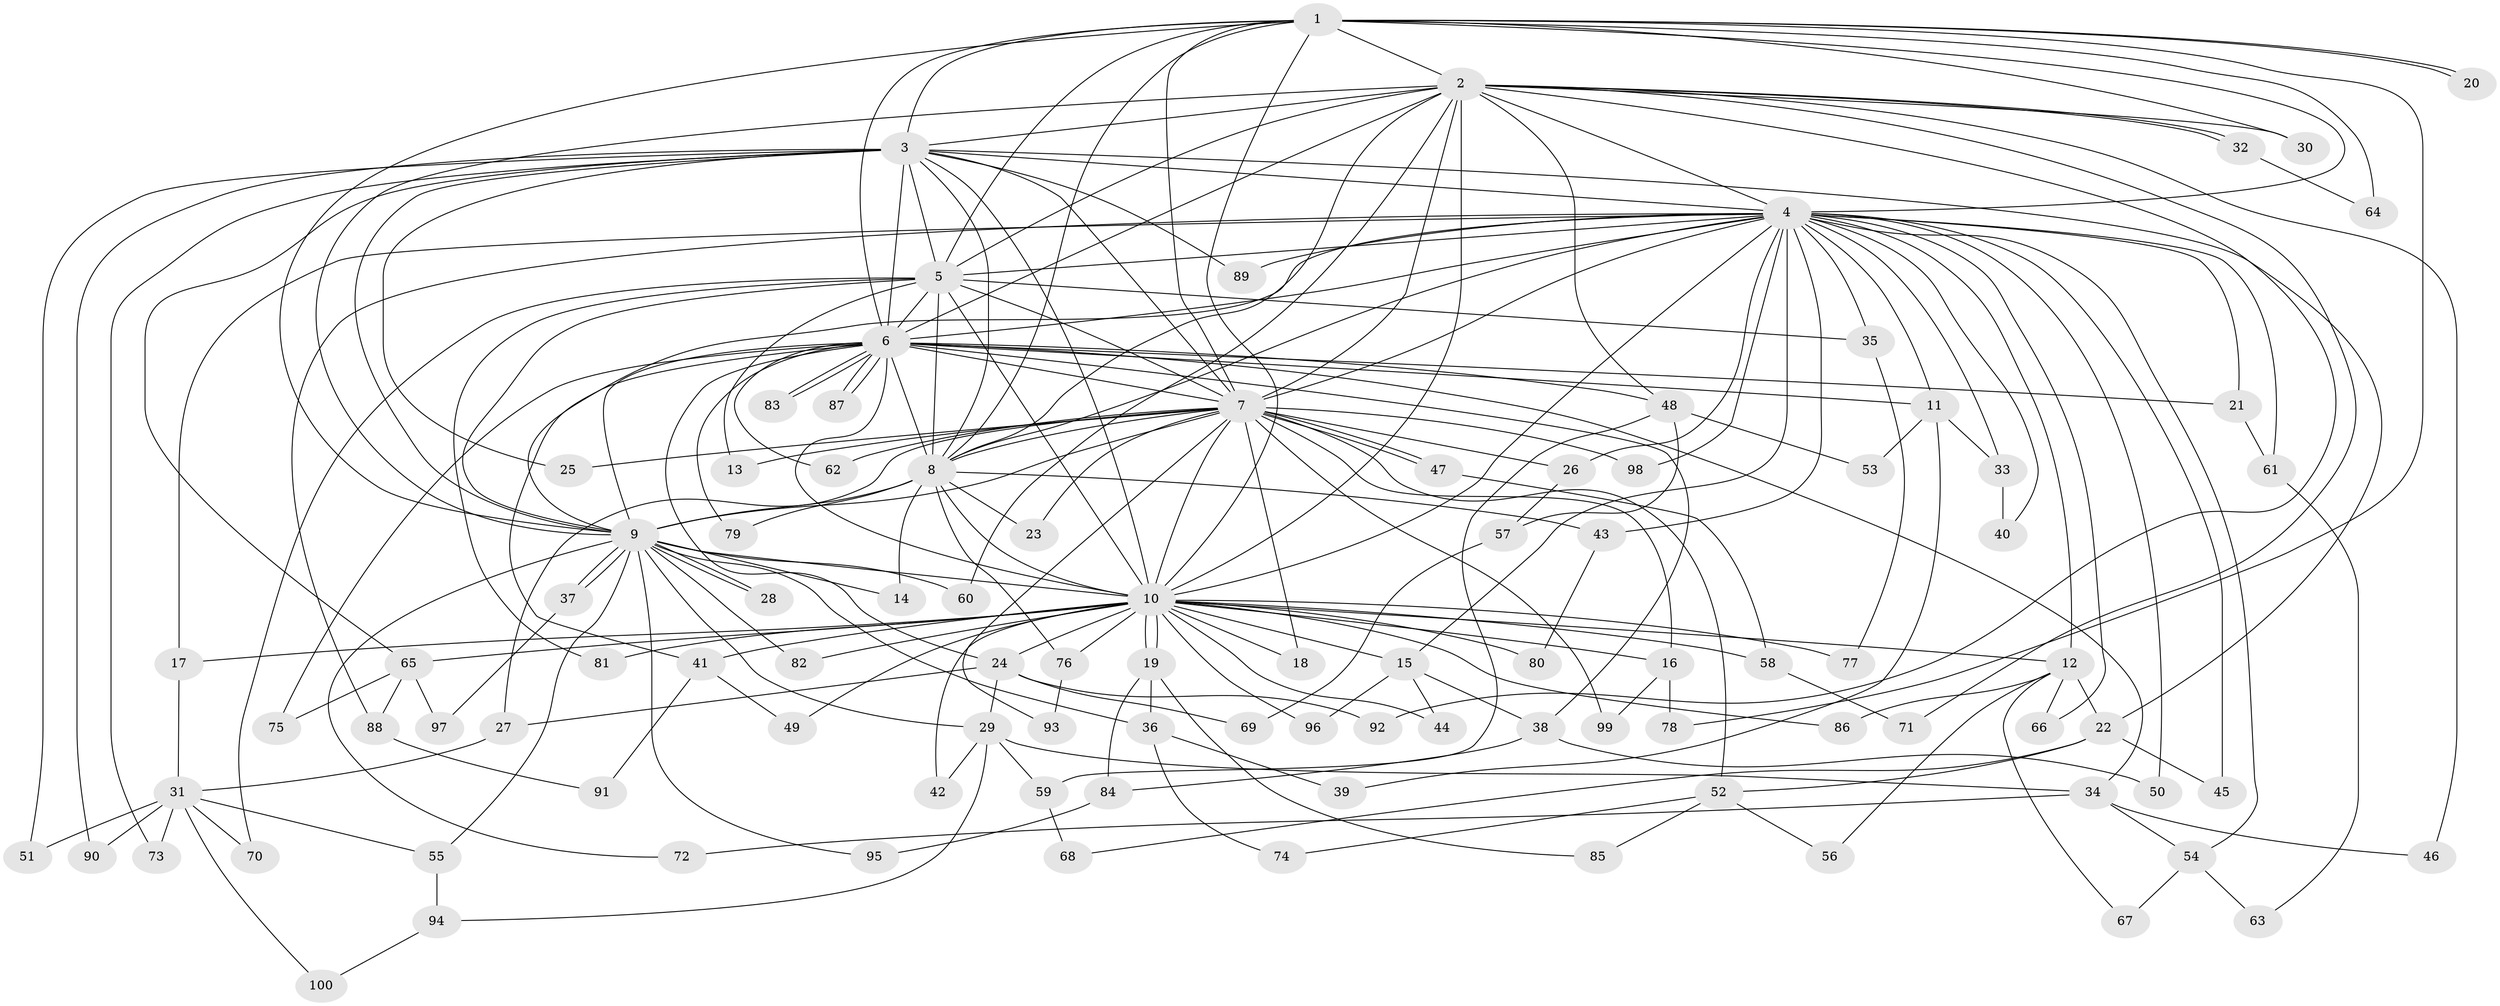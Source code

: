 // Generated by graph-tools (version 1.1) at 2025/11/02/21/25 10:11:07]
// undirected, 100 vertices, 225 edges
graph export_dot {
graph [start="1"]
  node [color=gray90,style=filled];
  1;
  2;
  3;
  4;
  5;
  6;
  7;
  8;
  9;
  10;
  11;
  12;
  13;
  14;
  15;
  16;
  17;
  18;
  19;
  20;
  21;
  22;
  23;
  24;
  25;
  26;
  27;
  28;
  29;
  30;
  31;
  32;
  33;
  34;
  35;
  36;
  37;
  38;
  39;
  40;
  41;
  42;
  43;
  44;
  45;
  46;
  47;
  48;
  49;
  50;
  51;
  52;
  53;
  54;
  55;
  56;
  57;
  58;
  59;
  60;
  61;
  62;
  63;
  64;
  65;
  66;
  67;
  68;
  69;
  70;
  71;
  72;
  73;
  74;
  75;
  76;
  77;
  78;
  79;
  80;
  81;
  82;
  83;
  84;
  85;
  86;
  87;
  88;
  89;
  90;
  91;
  92;
  93;
  94;
  95;
  96;
  97;
  98;
  99;
  100;
  1 -- 2;
  1 -- 3;
  1 -- 4;
  1 -- 5;
  1 -- 6;
  1 -- 7;
  1 -- 8;
  1 -- 9;
  1 -- 10;
  1 -- 20;
  1 -- 20;
  1 -- 30;
  1 -- 64;
  1 -- 78;
  2 -- 3;
  2 -- 4;
  2 -- 5;
  2 -- 6;
  2 -- 7;
  2 -- 8;
  2 -- 9;
  2 -- 10;
  2 -- 30;
  2 -- 32;
  2 -- 32;
  2 -- 46;
  2 -- 48;
  2 -- 60;
  2 -- 71;
  2 -- 92;
  3 -- 4;
  3 -- 5;
  3 -- 6;
  3 -- 7;
  3 -- 8;
  3 -- 9;
  3 -- 10;
  3 -- 22;
  3 -- 25;
  3 -- 51;
  3 -- 65;
  3 -- 73;
  3 -- 89;
  3 -- 90;
  4 -- 5;
  4 -- 6;
  4 -- 7;
  4 -- 8;
  4 -- 9;
  4 -- 10;
  4 -- 11;
  4 -- 12;
  4 -- 15;
  4 -- 17;
  4 -- 21;
  4 -- 26;
  4 -- 33;
  4 -- 35;
  4 -- 40;
  4 -- 43;
  4 -- 45;
  4 -- 50;
  4 -- 54;
  4 -- 61;
  4 -- 66;
  4 -- 88;
  4 -- 89;
  4 -- 98;
  5 -- 6;
  5 -- 7;
  5 -- 8;
  5 -- 9;
  5 -- 10;
  5 -- 13;
  5 -- 35;
  5 -- 70;
  5 -- 81;
  6 -- 7;
  6 -- 8;
  6 -- 9;
  6 -- 10;
  6 -- 11;
  6 -- 21;
  6 -- 24;
  6 -- 34;
  6 -- 38;
  6 -- 41;
  6 -- 48;
  6 -- 62;
  6 -- 75;
  6 -- 79;
  6 -- 83;
  6 -- 83;
  6 -- 87;
  6 -- 87;
  7 -- 8;
  7 -- 9;
  7 -- 10;
  7 -- 13;
  7 -- 16;
  7 -- 18;
  7 -- 23;
  7 -- 25;
  7 -- 26;
  7 -- 27;
  7 -- 47;
  7 -- 47;
  7 -- 52;
  7 -- 62;
  7 -- 93;
  7 -- 98;
  7 -- 99;
  8 -- 9;
  8 -- 10;
  8 -- 14;
  8 -- 23;
  8 -- 43;
  8 -- 76;
  8 -- 79;
  9 -- 10;
  9 -- 14;
  9 -- 28;
  9 -- 28;
  9 -- 29;
  9 -- 36;
  9 -- 37;
  9 -- 37;
  9 -- 55;
  9 -- 60;
  9 -- 72;
  9 -- 82;
  9 -- 95;
  10 -- 12;
  10 -- 15;
  10 -- 16;
  10 -- 17;
  10 -- 18;
  10 -- 19;
  10 -- 19;
  10 -- 24;
  10 -- 41;
  10 -- 42;
  10 -- 44;
  10 -- 49;
  10 -- 58;
  10 -- 65;
  10 -- 76;
  10 -- 77;
  10 -- 80;
  10 -- 81;
  10 -- 82;
  10 -- 86;
  10 -- 96;
  11 -- 33;
  11 -- 39;
  11 -- 53;
  12 -- 22;
  12 -- 56;
  12 -- 66;
  12 -- 67;
  12 -- 86;
  15 -- 38;
  15 -- 44;
  15 -- 96;
  16 -- 78;
  16 -- 99;
  17 -- 31;
  19 -- 36;
  19 -- 84;
  19 -- 85;
  21 -- 61;
  22 -- 45;
  22 -- 52;
  22 -- 68;
  24 -- 27;
  24 -- 29;
  24 -- 69;
  24 -- 92;
  26 -- 57;
  27 -- 31;
  29 -- 34;
  29 -- 42;
  29 -- 59;
  29 -- 94;
  31 -- 51;
  31 -- 55;
  31 -- 70;
  31 -- 73;
  31 -- 90;
  31 -- 100;
  32 -- 64;
  33 -- 40;
  34 -- 46;
  34 -- 54;
  34 -- 72;
  35 -- 77;
  36 -- 39;
  36 -- 74;
  37 -- 97;
  38 -- 50;
  38 -- 84;
  41 -- 49;
  41 -- 91;
  43 -- 80;
  47 -- 58;
  48 -- 53;
  48 -- 57;
  48 -- 59;
  52 -- 56;
  52 -- 74;
  52 -- 85;
  54 -- 63;
  54 -- 67;
  55 -- 94;
  57 -- 69;
  58 -- 71;
  59 -- 68;
  61 -- 63;
  65 -- 75;
  65 -- 88;
  65 -- 97;
  76 -- 93;
  84 -- 95;
  88 -- 91;
  94 -- 100;
}
